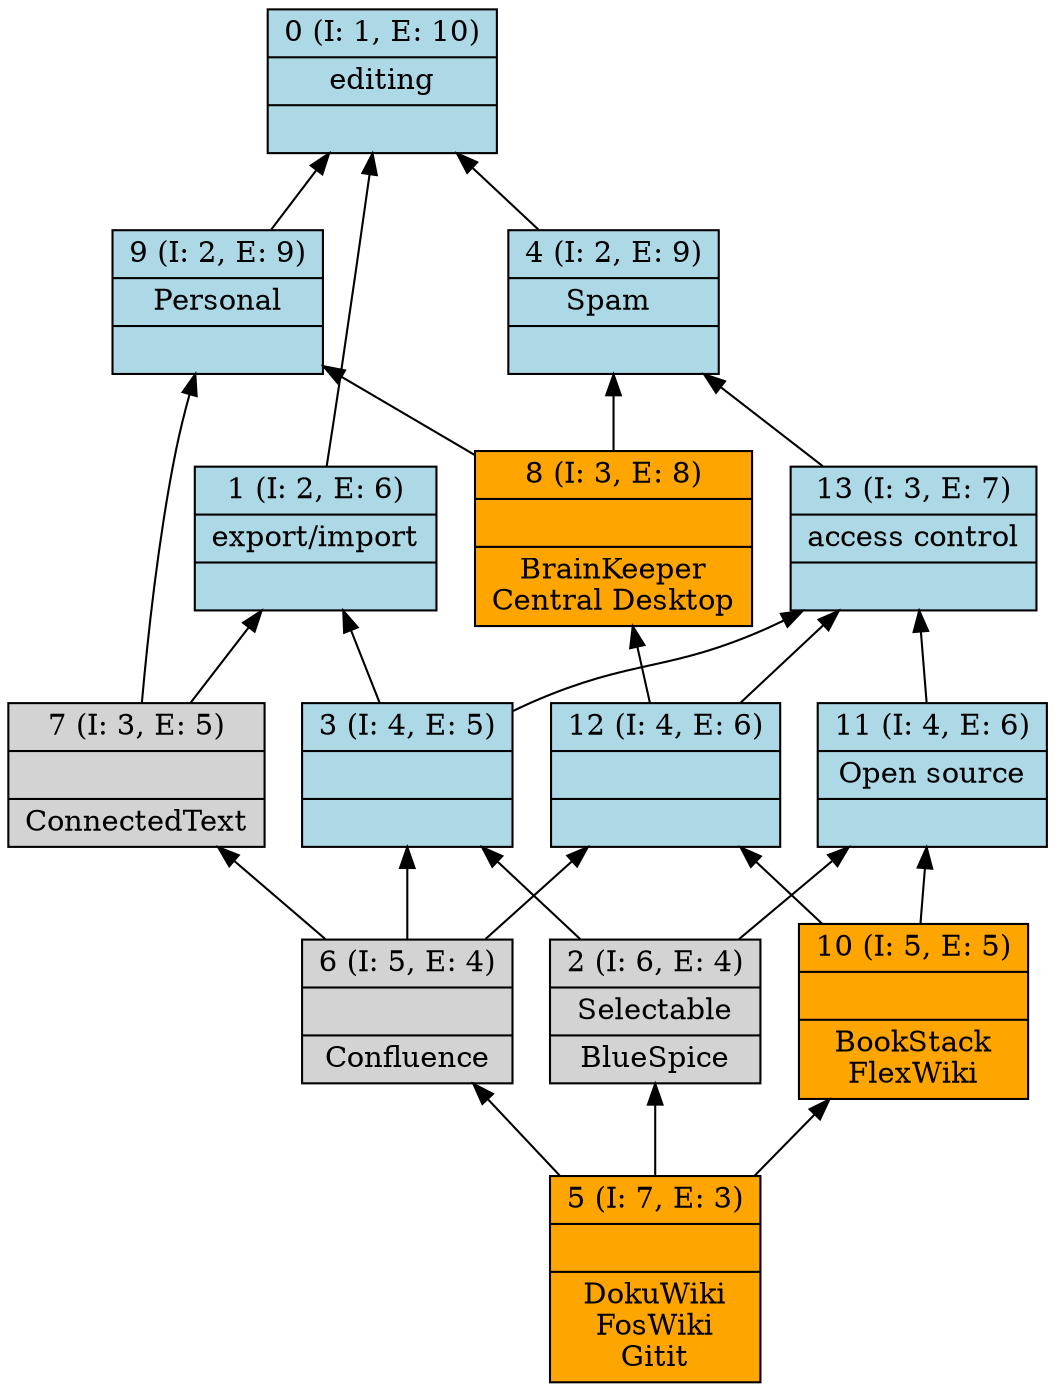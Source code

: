 digraph G { 
	rankdir=BT;
0 [shape=record,style=filled,fillcolor=lightblue,label="{0 (I: 1, E: 10)|editing\n|}"];
1 [shape=record,style=filled,fillcolor=lightblue,label="{1 (I: 2, E: 6)|export/import\n|}"];
2 [shape=record,style=filled,label="{2 (I: 6, E: 4)|Selectable\n|BlueSpice\n}"];
3 [shape=record,style=filled,fillcolor=lightblue,label="{3 (I: 4, E: 5)||}"];
4 [shape=record,style=filled,fillcolor=lightblue,label="{4 (I: 2, E: 9)|Spam \n|}"];
5 [shape=record,style=filled,fillcolor=orange,label="{5 (I: 7, E: 3)||DokuWiki\nFosWiki\nGitit\n}"];
6 [shape=record,style=filled,label="{6 (I: 5, E: 4)||Confluence\n}"];
7 [shape=record,style=filled,label="{7 (I: 3, E: 5)||ConnectedText\n}"];
8 [shape=record,style=filled,fillcolor=orange,label="{8 (I: 3, E: 8)||BrainKeeper\nCentral Desktop\n}"];
9 [shape=record,style=filled,fillcolor=lightblue,label="{9 (I: 2, E: 9)|Personal\n|}"];
10 [shape=record,style=filled,fillcolor=orange,label="{10 (I: 5, E: 5)||BookStack\nFlexWiki\n}"];
11 [shape=record,style=filled,fillcolor=lightblue,label="{11 (I: 4, E: 6)|Open source\n|}"];
12 [shape=record,style=filled,fillcolor=lightblue,label="{12 (I: 4, E: 6)||}"];
13 [shape=record,style=filled,fillcolor=lightblue,label="{13 (I: 3, E: 7)|access control\n|}"];
	1 -> 0
	2 -> 3
	2 -> 11
	3 -> 1
	3 -> 13
	4 -> 0
	5 -> 2
	5 -> 6
	5 -> 10
	6 -> 3
	6 -> 7
	6 -> 12
	7 -> 1
	7 -> 9
	8 -> 4
	8 -> 9
	9 -> 0
	10 -> 11
	10 -> 12
	11 -> 13
	12 -> 8
	12 -> 13
	13 -> 4
}